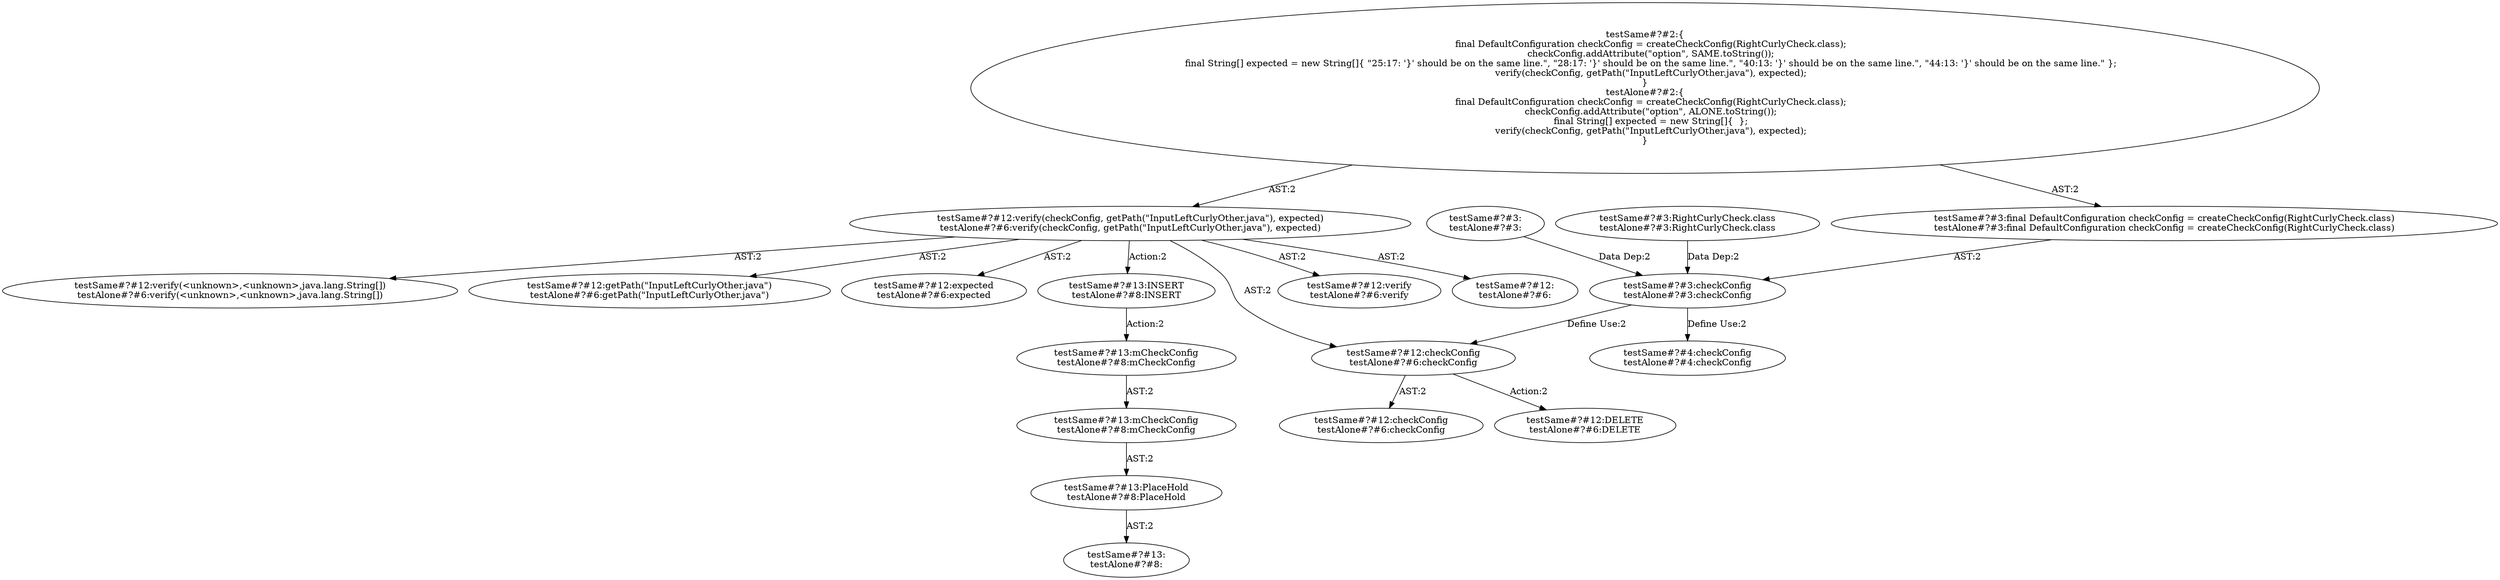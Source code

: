 digraph "Pattern" {
0 [label="testSame#?#12:DELETE
testAlone#?#6:DELETE" shape=ellipse]
1 [label="testSame#?#12:checkConfig
testAlone#?#6:checkConfig" shape=ellipse]
2 [label="testSame#?#3:checkConfig
testAlone#?#3:checkConfig" shape=ellipse]
3 [label="testSame#?#3:final DefaultConfiguration checkConfig = createCheckConfig(RightCurlyCheck.class)
testAlone#?#3:final DefaultConfiguration checkConfig = createCheckConfig(RightCurlyCheck.class)" shape=ellipse]
4 [label="testSame#?#3:
testAlone#?#3:" shape=ellipse]
5 [label="testSame#?#3:RightCurlyCheck.class
testAlone#?#3:RightCurlyCheck.class" shape=ellipse]
6 [label="testSame#?#4:checkConfig
testAlone#?#4:checkConfig" shape=ellipse]
7 [label="testSame#?#12:verify(checkConfig, getPath(\"InputLeftCurlyOther.java\"), expected)
testAlone#?#6:verify(checkConfig, getPath(\"InputLeftCurlyOther.java\"), expected)" shape=ellipse]
8 [label="testSame#?#2:\{
    final DefaultConfiguration checkConfig = createCheckConfig(RightCurlyCheck.class);
    checkConfig.addAttribute(\"option\", SAME.toString());
    final String[] expected = new String[]\{ \"25:17: '\}' should be on the same line.\", \"28:17: '\}' should be on the same line.\", \"40:13: '\}' should be on the same line.\", \"44:13: '\}' should be on the same line.\" \};
    verify(checkConfig, getPath(\"InputLeftCurlyOther.java\"), expected);
\}
testAlone#?#2:\{
    final DefaultConfiguration checkConfig = createCheckConfig(RightCurlyCheck.class);
    checkConfig.addAttribute(\"option\", ALONE.toString());
    final String[] expected = new String[]\{  \};
    verify(checkConfig, getPath(\"InputLeftCurlyOther.java\"), expected);
\}" shape=ellipse]
9 [label="testSame#?#12:verify
testAlone#?#6:verify" shape=ellipse]
10 [label="testSame#?#12:
testAlone#?#6:" shape=ellipse]
11 [label="testSame#?#12:verify(<unknown>,<unknown>,java.lang.String[])
testAlone#?#6:verify(<unknown>,<unknown>,java.lang.String[])" shape=ellipse]
12 [label="testSame#?#12:getPath(\"InputLeftCurlyOther.java\")
testAlone#?#6:getPath(\"InputLeftCurlyOther.java\")" shape=ellipse]
13 [label="testSame#?#12:expected
testAlone#?#6:expected" shape=ellipse]
14 [label="testSame#?#13:INSERT
testAlone#?#8:INSERT" shape=ellipse]
15 [label="testSame#?#13:mCheckConfig
testAlone#?#8:mCheckConfig" shape=ellipse]
16 [label="testSame#?#13:mCheckConfig
testAlone#?#8:mCheckConfig" shape=ellipse]
17 [label="testSame#?#13:PlaceHold
testAlone#?#8:PlaceHold" shape=ellipse]
18 [label="testSame#?#13:
testAlone#?#8:" shape=ellipse]
19 [label="testSame#?#12:checkConfig
testAlone#?#6:checkConfig" shape=ellipse]
1 -> 0 [label="Action:2"];
1 -> 19 [label="AST:2"];
2 -> 1 [label="Define Use:2"];
2 -> 6 [label="Define Use:2"];
3 -> 2 [label="AST:2"];
4 -> 2 [label="Data Dep:2"];
5 -> 2 [label="Data Dep:2"];
7 -> 1 [label="AST:2"];
7 -> 9 [label="AST:2"];
7 -> 10 [label="AST:2"];
7 -> 11 [label="AST:2"];
7 -> 12 [label="AST:2"];
7 -> 13 [label="AST:2"];
7 -> 14 [label="Action:2"];
8 -> 3 [label="AST:2"];
8 -> 7 [label="AST:2"];
14 -> 15 [label="Action:2"];
15 -> 16 [label="AST:2"];
16 -> 17 [label="AST:2"];
17 -> 18 [label="AST:2"];
}
